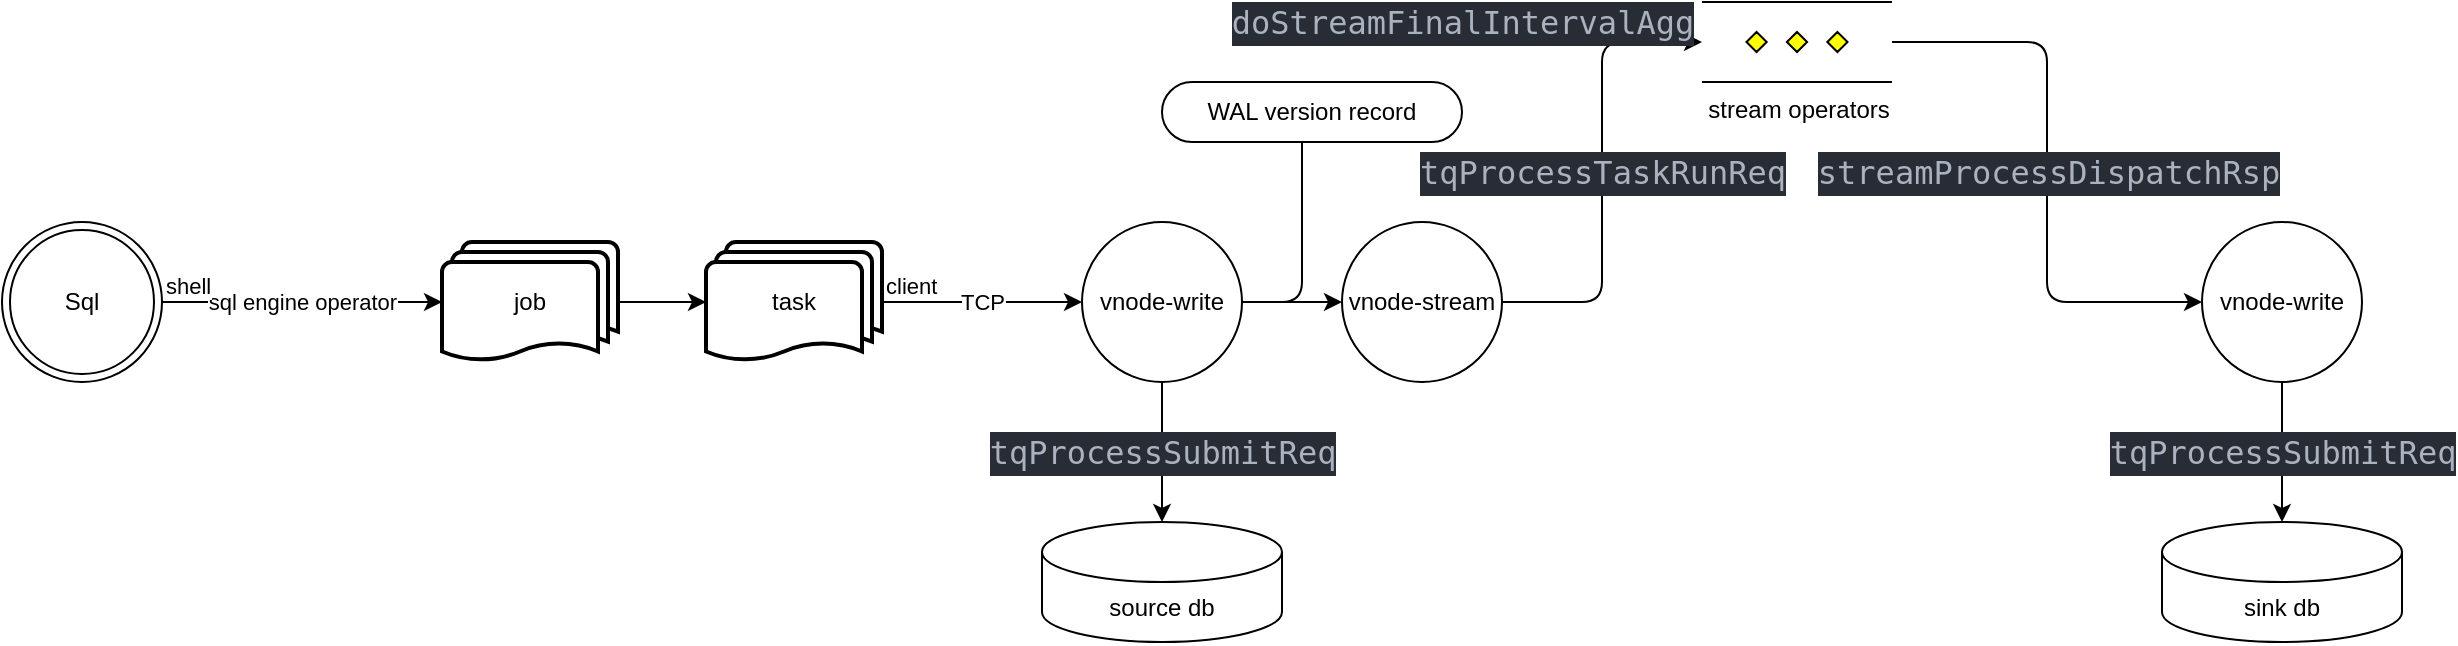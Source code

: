 <mxfile version="21.1.6" type="github">
  <diagram name="第 1 页" id="DJTOShyC5tKYYjU_OgCt">
    <mxGraphModel dx="2284" dy="764" grid="1" gridSize="10" guides="1" tooltips="1" connect="1" arrows="1" fold="1" page="1" pageScale="1" pageWidth="850" pageHeight="1100" math="0" shadow="0">
      <root>
        <mxCell id="0" />
        <mxCell id="1" parent="0" />
        <mxCell id="uzKbJKRy6J-wMUEMfy9M-47" value="" style="endArrow=classic;html=1;rounded=0;" parent="1" source="uzKbJKRy6J-wMUEMfy9M-53" target="uzKbJKRy6J-wMUEMfy9M-52" edge="1">
          <mxGeometry relative="1" as="geometry">
            <mxPoint x="210" y="460.5" as="sourcePoint" />
            <mxPoint x="370" y="460" as="targetPoint" />
          </mxGeometry>
        </mxCell>
        <mxCell id="uzKbJKRy6J-wMUEMfy9M-48" value="TCP" style="edgeLabel;resizable=0;html=1;align=center;verticalAlign=middle;" parent="uzKbJKRy6J-wMUEMfy9M-47" connectable="0" vertex="1">
          <mxGeometry relative="1" as="geometry" />
        </mxCell>
        <mxCell id="uzKbJKRy6J-wMUEMfy9M-49" value="client" style="edgeLabel;resizable=0;html=1;align=left;verticalAlign=bottom;" parent="uzKbJKRy6J-wMUEMfy9M-47" connectable="0" vertex="1">
          <mxGeometry x="-1" relative="1" as="geometry" />
        </mxCell>
        <mxCell id="uzKbJKRy6J-wMUEMfy9M-63" style="edgeStyle=orthogonalEdgeStyle;rounded=0;orthogonalLoop=1;jettySize=auto;html=1;exitX=1;exitY=0.5;exitDx=0;exitDy=0;exitPerimeter=0;entryX=0;entryY=0.5;entryDx=0;entryDy=0;entryPerimeter=0;" parent="1" source="uzKbJKRy6J-wMUEMfy9M-50" target="uzKbJKRy6J-wMUEMfy9M-53" edge="1">
          <mxGeometry relative="1" as="geometry" />
        </mxCell>
        <mxCell id="uzKbJKRy6J-wMUEMfy9M-50" value="job" style="strokeWidth=2;html=1;shape=mxgraph.flowchart.multi-document;whiteSpace=wrap;" parent="1" vertex="1">
          <mxGeometry x="50" y="430" width="88" height="60" as="geometry" />
        </mxCell>
        <mxCell id="uzKbJKRy6J-wMUEMfy9M-51" value="&lt;div&gt;Sql&lt;/div&gt;" style="ellipse;shape=doubleEllipse;whiteSpace=wrap;html=1;aspect=fixed;" parent="1" vertex="1">
          <mxGeometry x="-170" y="420" width="80" height="80" as="geometry" />
        </mxCell>
        <mxCell id="uzKbJKRy6J-wMUEMfy9M-79" value="" style="edgeStyle=orthogonalEdgeStyle;rounded=0;orthogonalLoop=1;jettySize=auto;html=1;" parent="1" source="uzKbJKRy6J-wMUEMfy9M-52" target="uzKbJKRy6J-wMUEMfy9M-56" edge="1">
          <mxGeometry relative="1" as="geometry" />
        </mxCell>
        <mxCell id="uzKbJKRy6J-wMUEMfy9M-52" value="vnode-write" style="ellipse;whiteSpace=wrap;html=1;aspect=fixed;" parent="1" vertex="1">
          <mxGeometry x="370" y="420" width="80" height="80" as="geometry" />
        </mxCell>
        <mxCell id="uzKbJKRy6J-wMUEMfy9M-53" value="task" style="strokeWidth=2;html=1;shape=mxgraph.flowchart.multi-document;whiteSpace=wrap;" parent="1" vertex="1">
          <mxGeometry x="182" y="430" width="88" height="60" as="geometry" />
        </mxCell>
        <mxCell id="uzKbJKRy6J-wMUEMfy9M-54" value="sink db" style="shape=cylinder3;whiteSpace=wrap;html=1;boundedLbl=1;backgroundOutline=1;size=15;" parent="1" vertex="1">
          <mxGeometry x="910" y="570" width="120" height="60" as="geometry" />
        </mxCell>
        <mxCell id="uzKbJKRy6J-wMUEMfy9M-55" value="source db" style="shape=cylinder3;whiteSpace=wrap;html=1;boundedLbl=1;backgroundOutline=1;size=15;" parent="1" vertex="1">
          <mxGeometry x="350" y="570" width="120" height="60" as="geometry" />
        </mxCell>
        <mxCell id="uzKbJKRy6J-wMUEMfy9M-56" value="vnode-stream" style="ellipse;whiteSpace=wrap;html=1;aspect=fixed;" parent="1" vertex="1">
          <mxGeometry x="500" y="420" width="80" height="80" as="geometry" />
        </mxCell>
        <mxCell id="uzKbJKRy6J-wMUEMfy9M-57" value="vnode-write" style="ellipse;whiteSpace=wrap;html=1;aspect=fixed;" parent="1" vertex="1">
          <mxGeometry x="930" y="420" width="80" height="80" as="geometry" />
        </mxCell>
        <mxCell id="uzKbJKRy6J-wMUEMfy9M-67" value="" style="endArrow=classic;html=1;rounded=0;" parent="1" source="uzKbJKRy6J-wMUEMfy9M-51" target="uzKbJKRy6J-wMUEMfy9M-50" edge="1">
          <mxGeometry relative="1" as="geometry">
            <mxPoint x="290" y="330" as="sourcePoint" />
            <mxPoint x="450" y="330" as="targetPoint" />
          </mxGeometry>
        </mxCell>
        <mxCell id="uzKbJKRy6J-wMUEMfy9M-68" value="sql engine operator" style="edgeLabel;resizable=0;html=1;align=center;verticalAlign=middle;" parent="uzKbJKRy6J-wMUEMfy9M-67" connectable="0" vertex="1">
          <mxGeometry relative="1" as="geometry" />
        </mxCell>
        <mxCell id="uzKbJKRy6J-wMUEMfy9M-69" value="shell" style="edgeLabel;resizable=0;html=1;align=left;verticalAlign=bottom;" parent="uzKbJKRy6J-wMUEMfy9M-67" connectable="0" vertex="1">
          <mxGeometry x="-1" relative="1" as="geometry" />
        </mxCell>
        <mxCell id="uzKbJKRy6J-wMUEMfy9M-74" value="" style="endArrow=classic;html=1;rounded=0;" parent="1" target="uzKbJKRy6J-wMUEMfy9M-55" edge="1">
          <mxGeometry relative="1" as="geometry">
            <mxPoint x="410" y="500" as="sourcePoint" />
            <mxPoint x="600" y="310" as="targetPoint" />
          </mxGeometry>
        </mxCell>
        <mxCell id="uzKbJKRy6J-wMUEMfy9M-75" value="&lt;div style=&quot;color: rgb(171, 178, 191); background-color: rgb(40, 44, 52); font-family: &amp;quot;Cascadia Code&amp;quot;, &amp;quot;Cascadia Code&amp;quot;, monospace, &amp;quot;Droid Sans Mono&amp;quot;, &amp;quot;monospace&amp;quot;, monospace; font-weight: normal; font-size: 16px; line-height: 22px;&quot;&gt;&lt;div&gt;tqProcessSubmitReq&lt;/div&gt;&lt;/div&gt;" style="edgeLabel;resizable=0;html=1;align=center;verticalAlign=middle;" parent="uzKbJKRy6J-wMUEMfy9M-74" connectable="0" vertex="1">
          <mxGeometry relative="1" as="geometry" />
        </mxCell>
        <mxCell id="uzKbJKRy6J-wMUEMfy9M-81" value="stream operators" style="verticalLabelPosition=bottom;verticalAlign=top;html=1;shape=mxgraph.flowchart.parallel_mode;pointerEvents=1;fillStyle=auto;" parent="1" vertex="1">
          <mxGeometry x="680" y="310" width="95" height="40" as="geometry" />
        </mxCell>
        <mxCell id="uzKbJKRy6J-wMUEMfy9M-84" value="" style="endArrow=classic;html=1;rounded=1;edgeStyle=elbowEdgeStyle;" parent="1" source="uzKbJKRy6J-wMUEMfy9M-56" target="uzKbJKRy6J-wMUEMfy9M-81" edge="1">
          <mxGeometry relative="1" as="geometry">
            <mxPoint x="570" y="360" as="sourcePoint" />
            <mxPoint x="730" y="360" as="targetPoint" />
          </mxGeometry>
        </mxCell>
        <mxCell id="uzKbJKRy6J-wMUEMfy9M-85" value="&lt;div style=&quot;color: rgb(171, 178, 191); background-color: rgb(40, 44, 52); font-family: &amp;quot;Cascadia Code&amp;quot;, &amp;quot;Cascadia Code&amp;quot;, monospace, &amp;quot;Droid Sans Mono&amp;quot;, &amp;quot;monospace&amp;quot;, monospace; font-weight: normal; font-size: 16px; line-height: 22px;&quot;&gt;&lt;div&gt;tqProcessTaskRunReq&lt;/div&gt;&lt;/div&gt;" style="edgeLabel;resizable=0;html=1;align=center;verticalAlign=middle;" parent="uzKbJKRy6J-wMUEMfy9M-84" connectable="0" vertex="1">
          <mxGeometry relative="1" as="geometry" />
        </mxCell>
        <mxCell id="_kMUSuhFgx5QzPwRpwhX-1" value="&lt;div style=&quot;color: rgb(171, 178, 191); background-color: rgb(40, 44, 52); font-family: &amp;quot;Cascadia Code&amp;quot;, &amp;quot;Cascadia Code&amp;quot;, monospace, &amp;quot;Droid Sans Mono&amp;quot;, &amp;quot;monospace&amp;quot;, monospace; font-weight: normal; font-size: 16px; line-height: 22px;&quot;&gt;&lt;div&gt;doStreamFinalIntervalAgg&lt;/div&gt;&lt;/div&gt;" style="edgeLabel;html=1;align=center;verticalAlign=middle;resizable=0;points=[];" vertex="1" connectable="0" parent="uzKbJKRy6J-wMUEMfy9M-84">
          <mxGeometry x="0.704" y="1" relative="1" as="geometry">
            <mxPoint x="-86" y="-9" as="offset" />
          </mxGeometry>
        </mxCell>
        <mxCell id="uzKbJKRy6J-wMUEMfy9M-87" value="" style="endArrow=classic;html=1;rounded=1;edgeStyle=elbowEdgeStyle;" parent="1" source="uzKbJKRy6J-wMUEMfy9M-81" target="uzKbJKRy6J-wMUEMfy9M-57" edge="1">
          <mxGeometry relative="1" as="geometry">
            <mxPoint x="780" y="300" as="sourcePoint" />
            <mxPoint x="940" y="300" as="targetPoint" />
          </mxGeometry>
        </mxCell>
        <mxCell id="uzKbJKRy6J-wMUEMfy9M-88" value="&lt;div style=&quot;color: rgb(171, 178, 191); background-color: rgb(40, 44, 52); font-family: &amp;quot;Cascadia Code&amp;quot;, &amp;quot;Cascadia Code&amp;quot;, monospace, &amp;quot;Droid Sans Mono&amp;quot;, &amp;quot;monospace&amp;quot;, monospace; font-weight: normal; font-size: 16px; line-height: 22px;&quot;&gt;&lt;div&gt;streamProcessDispatchRsp&lt;/div&gt;&lt;/div&gt;" style="edgeLabel;resizable=0;html=1;align=center;verticalAlign=middle;" parent="uzKbJKRy6J-wMUEMfy9M-87" connectable="0" vertex="1">
          <mxGeometry relative="1" as="geometry" />
        </mxCell>
        <mxCell id="uzKbJKRy6J-wMUEMfy9M-90" value="" style="endArrow=classic;html=1;rounded=0;" parent="1" source="uzKbJKRy6J-wMUEMfy9M-57" target="uzKbJKRy6J-wMUEMfy9M-54" edge="1">
          <mxGeometry relative="1" as="geometry">
            <mxPoint x="420" y="510" as="sourcePoint" />
            <mxPoint x="420" y="580" as="targetPoint" />
          </mxGeometry>
        </mxCell>
        <mxCell id="uzKbJKRy6J-wMUEMfy9M-91" value="&lt;div style=&quot;color: rgb(171, 178, 191); background-color: rgb(40, 44, 52); font-family: &amp;quot;Cascadia Code&amp;quot;, &amp;quot;Cascadia Code&amp;quot;, monospace, &amp;quot;Droid Sans Mono&amp;quot;, &amp;quot;monospace&amp;quot;, monospace; font-weight: normal; font-size: 16px; line-height: 22px;&quot;&gt;&lt;div&gt;tqProcessSubmitReq&lt;/div&gt;&lt;/div&gt;" style="edgeLabel;resizable=0;html=1;align=center;verticalAlign=middle;" parent="uzKbJKRy6J-wMUEMfy9M-90" connectable="0" vertex="1">
          <mxGeometry relative="1" as="geometry" />
        </mxCell>
        <mxCell id="uzKbJKRy6J-wMUEMfy9M-96" value="WAL version record" style="whiteSpace=wrap;html=1;rounded=1;arcSize=50;align=center;verticalAlign=middle;strokeWidth=1;autosize=1;spacing=4;treeFolding=1;treeMoving=1;newEdgeStyle={&quot;edgeStyle&quot;:&quot;entityRelationEdgeStyle&quot;,&quot;startArrow&quot;:&quot;none&quot;,&quot;endArrow&quot;:&quot;none&quot;,&quot;segment&quot;:10,&quot;curved&quot;:1,&quot;sourcePerimeterSpacing&quot;:0,&quot;targetPerimeterSpacing&quot;:0};" parent="1" vertex="1">
          <mxGeometry x="410" y="350" width="150" height="30" as="geometry" />
        </mxCell>
        <mxCell id="uzKbJKRy6J-wMUEMfy9M-97" value="" style="edgeStyle=orthogonalEdgeStyle;startArrow=none;endArrow=none;segment=10;sourcePerimeterSpacing=0;targetPerimeterSpacing=0;rounded=1;" parent="1" source="uzKbJKRy6J-wMUEMfy9M-52" target="uzKbJKRy6J-wMUEMfy9M-96" edge="1">
          <mxGeometry relative="1" as="geometry">
            <mxPoint x="460" y="350" as="sourcePoint" />
            <Array as="points">
              <mxPoint x="480" y="460" />
            </Array>
          </mxGeometry>
        </mxCell>
      </root>
    </mxGraphModel>
  </diagram>
</mxfile>
